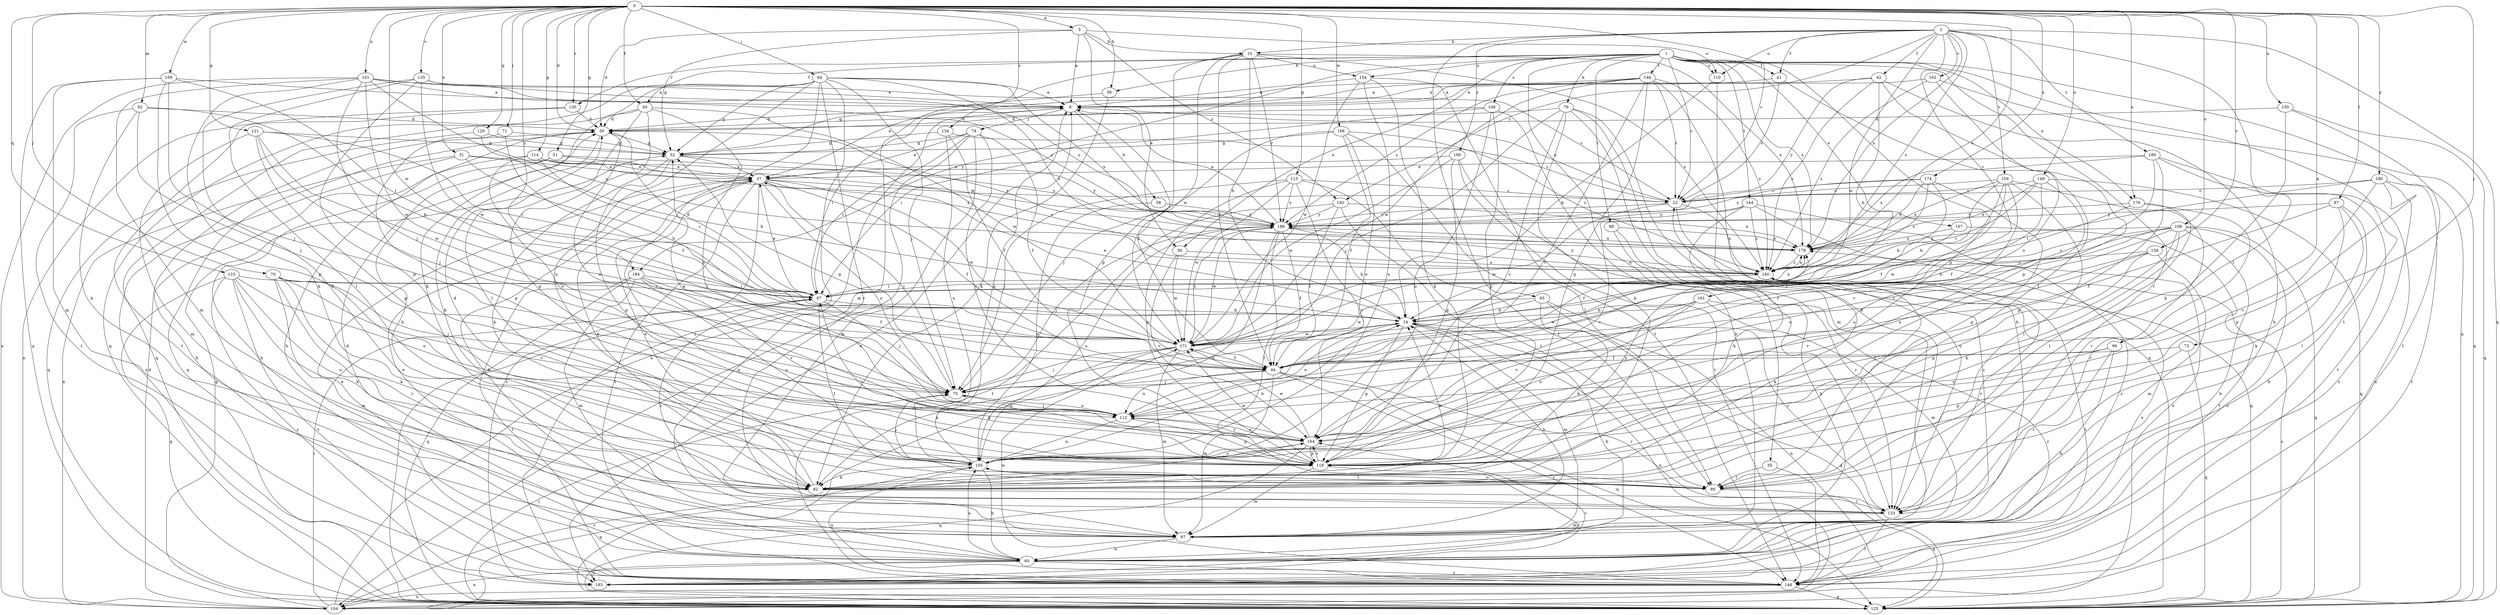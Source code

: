 strict digraph  {
0;
1;
2;
3;
8;
10;
14;
22;
30;
31;
35;
36;
37;
40;
41;
42;
44;
51;
52;
56;
58;
60;
64;
65;
67;
70;
71;
73;
74;
75;
79;
82;
87;
88;
89;
92;
97;
99;
101;
104;
106;
107;
108;
110;
112;
114;
115;
118;
120;
121;
123;
125;
130;
133;
134;
135;
140;
144;
146;
148;
149;
150;
154;
155;
158;
159;
161;
162;
164;
166;
169;
171;
174;
176;
178;
180;
184;
186;
189;
190;
192;
193;
0 -> 3  [label=a];
0 -> 22  [label=c];
0 -> 30  [label=d];
0 -> 31  [label=e];
0 -> 40  [label=f];
0 -> 51  [label=g];
0 -> 56  [label=h];
0 -> 64  [label=i];
0 -> 70  [label=j];
0 -> 71  [label=j];
0 -> 73  [label=j];
0 -> 87  [label=l];
0 -> 92  [label=m];
0 -> 99  [label=n];
0 -> 101  [label=n];
0 -> 106  [label=o];
0 -> 114  [label=p];
0 -> 115  [label=p];
0 -> 120  [label=q];
0 -> 121  [label=q];
0 -> 123  [label=q];
0 -> 130  [label=r];
0 -> 134  [label=s];
0 -> 135  [label=s];
0 -> 140  [label=s];
0 -> 149  [label=u];
0 -> 150  [label=u];
0 -> 158  [label=v];
0 -> 166  [label=w];
0 -> 169  [label=w];
0 -> 171  [label=w];
0 -> 174  [label=x];
0 -> 176  [label=x];
0 -> 180  [label=y];
0 -> 184  [label=y];
1 -> 22  [label=c];
1 -> 35  [label=e];
1 -> 36  [label=e];
1 -> 40  [label=f];
1 -> 41  [label=f];
1 -> 56  [label=h];
1 -> 79  [label=k];
1 -> 88  [label=l];
1 -> 107  [label=o];
1 -> 108  [label=o];
1 -> 110  [label=o];
1 -> 118  [label=p];
1 -> 125  [label=q];
1 -> 130  [label=r];
1 -> 133  [label=r];
1 -> 144  [label=t];
1 -> 146  [label=t];
1 -> 148  [label=t];
1 -> 154  [label=u];
1 -> 176  [label=x];
1 -> 178  [label=x];
1 -> 184  [label=y];
2 -> 10  [label=b];
2 -> 41  [label=f];
2 -> 42  [label=f];
2 -> 65  [label=i];
2 -> 89  [label=l];
2 -> 110  [label=o];
2 -> 125  [label=q];
2 -> 140  [label=s];
2 -> 159  [label=v];
2 -> 161  [label=v];
2 -> 162  [label=v];
2 -> 171  [label=w];
2 -> 178  [label=x];
2 -> 189  [label=z];
2 -> 190  [label=z];
2 -> 192  [label=z];
3 -> 8  [label=a];
3 -> 10  [label=b];
3 -> 30  [label=d];
3 -> 36  [label=e];
3 -> 52  [label=g];
3 -> 110  [label=o];
3 -> 192  [label=z];
8 -> 30  [label=d];
8 -> 44  [label=f];
8 -> 58  [label=h];
8 -> 67  [label=i];
8 -> 74  [label=j];
10 -> 14  [label=b];
10 -> 44  [label=f];
10 -> 97  [label=m];
10 -> 118  [label=p];
10 -> 140  [label=s];
10 -> 154  [label=u];
10 -> 171  [label=w];
10 -> 178  [label=x];
10 -> 186  [label=y];
14 -> 37  [label=e];
14 -> 97  [label=m];
14 -> 104  [label=n];
14 -> 112  [label=o];
14 -> 118  [label=p];
14 -> 125  [label=q];
14 -> 171  [label=w];
22 -> 8  [label=a];
22 -> 125  [label=q];
22 -> 140  [label=s];
22 -> 171  [label=w];
22 -> 186  [label=y];
30 -> 52  [label=g];
30 -> 60  [label=h];
30 -> 82  [label=k];
30 -> 112  [label=o];
30 -> 125  [label=q];
30 -> 178  [label=x];
31 -> 14  [label=b];
31 -> 37  [label=e];
31 -> 104  [label=n];
31 -> 178  [label=x];
31 -> 193  [label=z];
35 -> 89  [label=l];
35 -> 148  [label=t];
36 -> 140  [label=s];
36 -> 164  [label=v];
36 -> 171  [label=w];
37 -> 22  [label=c];
37 -> 44  [label=f];
37 -> 60  [label=h];
37 -> 75  [label=j];
37 -> 82  [label=k];
37 -> 112  [label=o];
37 -> 148  [label=t];
37 -> 171  [label=w];
37 -> 193  [label=z];
40 -> 30  [label=d];
40 -> 89  [label=l];
40 -> 112  [label=o];
40 -> 118  [label=p];
40 -> 125  [label=q];
40 -> 171  [label=w];
41 -> 8  [label=a];
41 -> 22  [label=c];
41 -> 89  [label=l];
42 -> 8  [label=a];
42 -> 14  [label=b];
42 -> 60  [label=h];
42 -> 118  [label=p];
42 -> 140  [label=s];
42 -> 186  [label=y];
44 -> 75  [label=j];
44 -> 97  [label=m];
44 -> 112  [label=o];
44 -> 125  [label=q];
44 -> 133  [label=r];
44 -> 148  [label=t];
51 -> 37  [label=e];
51 -> 60  [label=h];
51 -> 82  [label=k];
51 -> 186  [label=y];
52 -> 37  [label=e];
52 -> 82  [label=k];
52 -> 118  [label=p];
52 -> 186  [label=y];
56 -> 52  [label=g];
56 -> 82  [label=k];
58 -> 155  [label=u];
58 -> 186  [label=y];
60 -> 14  [label=b];
60 -> 30  [label=d];
60 -> 37  [label=e];
60 -> 104  [label=n];
60 -> 148  [label=t];
60 -> 155  [label=u];
60 -> 193  [label=z];
64 -> 8  [label=a];
64 -> 52  [label=g];
64 -> 75  [label=j];
64 -> 82  [label=k];
64 -> 125  [label=q];
64 -> 133  [label=r];
64 -> 140  [label=s];
64 -> 155  [label=u];
64 -> 164  [label=v];
64 -> 178  [label=x];
64 -> 193  [label=z];
65 -> 14  [label=b];
65 -> 82  [label=k];
65 -> 104  [label=n];
65 -> 133  [label=r];
65 -> 171  [label=w];
67 -> 14  [label=b];
67 -> 30  [label=d];
67 -> 37  [label=e];
67 -> 75  [label=j];
67 -> 89  [label=l];
67 -> 133  [label=r];
67 -> 178  [label=x];
70 -> 67  [label=i];
70 -> 75  [label=j];
70 -> 82  [label=k];
70 -> 97  [label=m];
70 -> 133  [label=r];
70 -> 164  [label=v];
71 -> 44  [label=f];
71 -> 52  [label=g];
71 -> 118  [label=p];
73 -> 44  [label=f];
73 -> 118  [label=p];
73 -> 125  [label=q];
74 -> 37  [label=e];
74 -> 44  [label=f];
74 -> 52  [label=g];
74 -> 67  [label=i];
74 -> 97  [label=m];
74 -> 104  [label=n];
74 -> 164  [label=v];
75 -> 14  [label=b];
75 -> 52  [label=g];
75 -> 112  [label=o];
79 -> 30  [label=d];
79 -> 75  [label=j];
79 -> 82  [label=k];
79 -> 97  [label=m];
79 -> 125  [label=q];
79 -> 133  [label=r];
79 -> 164  [label=v];
82 -> 14  [label=b];
82 -> 37  [label=e];
82 -> 133  [label=r];
87 -> 44  [label=f];
87 -> 60  [label=h];
87 -> 82  [label=k];
87 -> 89  [label=l];
87 -> 186  [label=y];
88 -> 60  [label=h];
88 -> 133  [label=r];
88 -> 178  [label=x];
89 -> 125  [label=q];
89 -> 155  [label=u];
92 -> 14  [label=b];
92 -> 30  [label=d];
92 -> 75  [label=j];
92 -> 82  [label=k];
92 -> 148  [label=t];
97 -> 14  [label=b];
97 -> 22  [label=c];
97 -> 60  [label=h];
99 -> 44  [label=f];
99 -> 60  [label=h];
99 -> 112  [label=o];
99 -> 133  [label=r];
101 -> 8  [label=a];
101 -> 22  [label=c];
101 -> 75  [label=j];
101 -> 82  [label=k];
101 -> 97  [label=m];
101 -> 104  [label=n];
101 -> 140  [label=s];
101 -> 171  [label=w];
101 -> 186  [label=y];
104 -> 8  [label=a];
104 -> 30  [label=d];
104 -> 52  [label=g];
104 -> 67  [label=i];
104 -> 164  [label=v];
106 -> 14  [label=b];
106 -> 44  [label=f];
106 -> 60  [label=h];
106 -> 82  [label=k];
106 -> 112  [label=o];
106 -> 125  [label=q];
106 -> 140  [label=s];
106 -> 155  [label=u];
106 -> 178  [label=x];
106 -> 193  [label=z];
107 -> 44  [label=f];
107 -> 148  [label=t];
107 -> 178  [label=x];
108 -> 30  [label=d];
108 -> 60  [label=h];
108 -> 67  [label=i];
108 -> 118  [label=p];
108 -> 155  [label=u];
110 -> 14  [label=b];
110 -> 133  [label=r];
112 -> 52  [label=g];
112 -> 75  [label=j];
112 -> 118  [label=p];
112 -> 155  [label=u];
112 -> 164  [label=v];
114 -> 37  [label=e];
114 -> 60  [label=h];
114 -> 67  [label=i];
114 -> 112  [label=o];
114 -> 140  [label=s];
114 -> 186  [label=y];
115 -> 22  [label=c];
115 -> 75  [label=j];
115 -> 89  [label=l];
115 -> 118  [label=p];
115 -> 164  [label=v];
115 -> 171  [label=w];
115 -> 186  [label=y];
118 -> 67  [label=i];
118 -> 97  [label=m];
118 -> 164  [label=v];
118 -> 171  [label=w];
118 -> 178  [label=x];
118 -> 193  [label=z];
120 -> 14  [label=b];
120 -> 52  [label=g];
120 -> 125  [label=q];
121 -> 52  [label=g];
121 -> 67  [label=i];
121 -> 75  [label=j];
121 -> 97  [label=m];
121 -> 118  [label=p];
121 -> 171  [label=w];
123 -> 67  [label=i];
123 -> 82  [label=k];
123 -> 112  [label=o];
123 -> 125  [label=q];
123 -> 148  [label=t];
123 -> 155  [label=u];
123 -> 193  [label=z];
125 -> 67  [label=i];
125 -> 75  [label=j];
125 -> 140  [label=s];
130 -> 30  [label=d];
130 -> 104  [label=n];
130 -> 148  [label=t];
133 -> 97  [label=m];
133 -> 148  [label=t];
134 -> 22  [label=c];
134 -> 44  [label=f];
134 -> 52  [label=g];
134 -> 155  [label=u];
135 -> 8  [label=a];
135 -> 82  [label=k];
135 -> 89  [label=l];
135 -> 118  [label=p];
135 -> 171  [label=w];
135 -> 186  [label=y];
140 -> 67  [label=i];
140 -> 82  [label=k];
140 -> 89  [label=l];
140 -> 133  [label=r];
140 -> 148  [label=t];
140 -> 178  [label=x];
140 -> 186  [label=y];
144 -> 82  [label=k];
144 -> 104  [label=n];
144 -> 140  [label=s];
144 -> 164  [label=v];
144 -> 186  [label=y];
144 -> 193  [label=z];
146 -> 8  [label=a];
146 -> 22  [label=c];
146 -> 37  [label=e];
146 -> 60  [label=h];
146 -> 118  [label=p];
146 -> 140  [label=s];
146 -> 164  [label=v];
146 -> 171  [label=w];
146 -> 186  [label=y];
148 -> 37  [label=e];
148 -> 104  [label=n];
148 -> 125  [label=q];
148 -> 155  [label=u];
148 -> 171  [label=w];
149 -> 22  [label=c];
149 -> 44  [label=f];
149 -> 67  [label=i];
149 -> 125  [label=q];
149 -> 155  [label=u];
149 -> 178  [label=x];
150 -> 30  [label=d];
150 -> 82  [label=k];
150 -> 125  [label=q];
150 -> 148  [label=t];
154 -> 8  [label=a];
154 -> 82  [label=k];
154 -> 148  [label=t];
154 -> 155  [label=u];
154 -> 171  [label=w];
155 -> 8  [label=a];
155 -> 14  [label=b];
155 -> 30  [label=d];
155 -> 60  [label=h];
155 -> 75  [label=j];
155 -> 82  [label=k];
155 -> 89  [label=l];
155 -> 125  [label=q];
158 -> 44  [label=f];
158 -> 97  [label=m];
158 -> 118  [label=p];
158 -> 140  [label=s];
158 -> 164  [label=v];
159 -> 14  [label=b];
159 -> 22  [label=c];
159 -> 44  [label=f];
159 -> 75  [label=j];
159 -> 89  [label=l];
159 -> 133  [label=r];
159 -> 155  [label=u];
159 -> 178  [label=x];
161 -> 14  [label=b];
161 -> 97  [label=m];
161 -> 155  [label=u];
161 -> 164  [label=v];
161 -> 171  [label=w];
161 -> 193  [label=z];
162 -> 8  [label=a];
162 -> 112  [label=o];
162 -> 125  [label=q];
162 -> 140  [label=s];
164 -> 112  [label=o];
164 -> 118  [label=p];
164 -> 125  [label=q];
164 -> 155  [label=u];
164 -> 171  [label=w];
166 -> 44  [label=f];
166 -> 52  [label=g];
166 -> 75  [label=j];
166 -> 89  [label=l];
166 -> 112  [label=o];
166 -> 140  [label=s];
169 -> 8  [label=a];
169 -> 67  [label=i];
169 -> 75  [label=j];
169 -> 97  [label=m];
169 -> 118  [label=p];
169 -> 125  [label=q];
171 -> 44  [label=f];
171 -> 75  [label=j];
171 -> 82  [label=k];
171 -> 97  [label=m];
171 -> 155  [label=u];
171 -> 186  [label=y];
174 -> 14  [label=b];
174 -> 22  [label=c];
174 -> 118  [label=p];
174 -> 140  [label=s];
174 -> 178  [label=x];
174 -> 186  [label=y];
176 -> 89  [label=l];
176 -> 133  [label=r];
176 -> 171  [label=w];
176 -> 186  [label=y];
178 -> 140  [label=s];
180 -> 22  [label=c];
180 -> 67  [label=i];
180 -> 118  [label=p];
180 -> 148  [label=t];
180 -> 164  [label=v];
180 -> 193  [label=z];
184 -> 44  [label=f];
184 -> 67  [label=i];
184 -> 97  [label=m];
184 -> 125  [label=q];
184 -> 148  [label=t];
184 -> 155  [label=u];
184 -> 164  [label=v];
186 -> 8  [label=a];
186 -> 14  [label=b];
186 -> 44  [label=f];
186 -> 75  [label=j];
186 -> 89  [label=l];
186 -> 125  [label=q];
186 -> 155  [label=u];
186 -> 171  [label=w];
186 -> 178  [label=x];
189 -> 37  [label=e];
189 -> 104  [label=n];
189 -> 118  [label=p];
189 -> 148  [label=t];
189 -> 164  [label=v];
189 -> 178  [label=x];
190 -> 37  [label=e];
190 -> 118  [label=p];
190 -> 133  [label=r];
190 -> 148  [label=t];
190 -> 171  [label=w];
192 -> 44  [label=f];
192 -> 89  [label=l];
192 -> 148  [label=t];
192 -> 178  [label=x];
192 -> 186  [label=y];
193 -> 8  [label=a];
193 -> 164  [label=v];
193 -> 178  [label=x];
}

